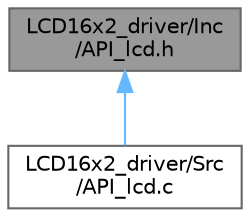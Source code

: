 digraph "LCD16x2_driver/Inc/API_lcd.h"
{
 // LATEX_PDF_SIZE
  bgcolor="transparent";
  edge [fontname=Helvetica,fontsize=10,labelfontname=Helvetica,labelfontsize=10];
  node [fontname=Helvetica,fontsize=10,shape=box,height=0.2,width=0.4];
  Node1 [id="Node000001",label="LCD16x2_driver/Inc\l/API_lcd.h",height=0.2,width=0.4,color="gray40", fillcolor="grey60", style="filled", fontcolor="black",tooltip="Módulo que controla las funcionalidades del display LCD. Utiliza el módulo API_lcd_port para acceder ..."];
  Node1 -> Node2 [id="edge1_Node000001_Node000002",dir="back",color="steelblue1",style="solid",tooltip=" "];
  Node2 [id="Node000002",label="LCD16x2_driver/Src\l/API_lcd.c",height=0.2,width=0.4,color="grey40", fillcolor="white", style="filled",URL="$_a_p_i__lcd_8c.html",tooltip="Implementación de funciones del módulo lcd."];
}
